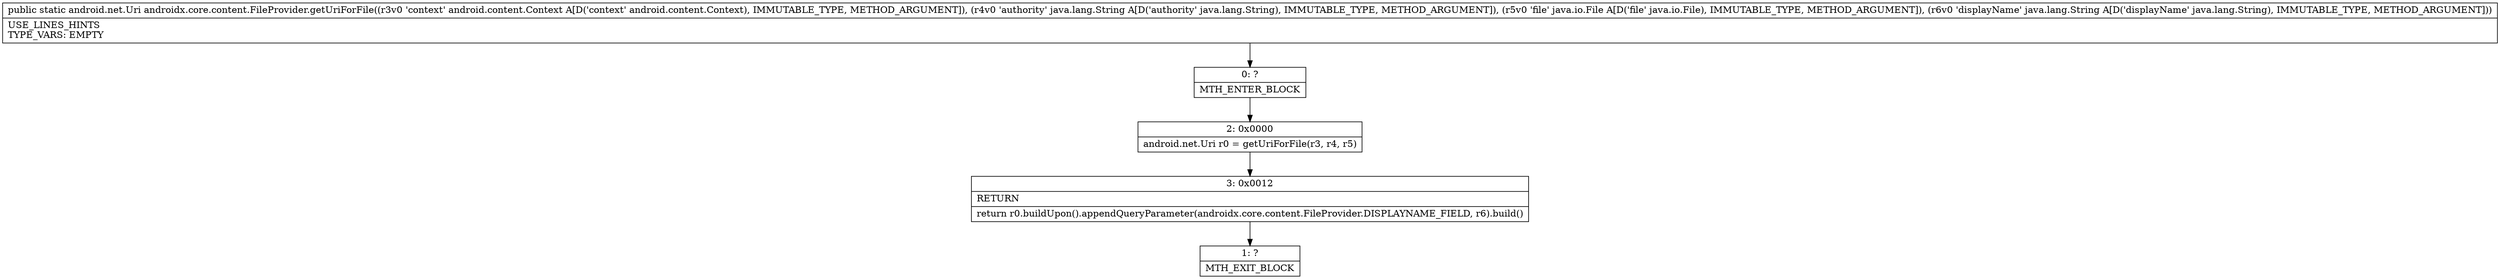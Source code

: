 digraph "CFG forandroidx.core.content.FileProvider.getUriForFile(Landroid\/content\/Context;Ljava\/lang\/String;Ljava\/io\/File;Ljava\/lang\/String;)Landroid\/net\/Uri;" {
Node_0 [shape=record,label="{0\:\ ?|MTH_ENTER_BLOCK\l}"];
Node_2 [shape=record,label="{2\:\ 0x0000|android.net.Uri r0 = getUriForFile(r3, r4, r5)\l}"];
Node_3 [shape=record,label="{3\:\ 0x0012|RETURN\l|return r0.buildUpon().appendQueryParameter(androidx.core.content.FileProvider.DISPLAYNAME_FIELD, r6).build()\l}"];
Node_1 [shape=record,label="{1\:\ ?|MTH_EXIT_BLOCK\l}"];
MethodNode[shape=record,label="{public static android.net.Uri androidx.core.content.FileProvider.getUriForFile((r3v0 'context' android.content.Context A[D('context' android.content.Context), IMMUTABLE_TYPE, METHOD_ARGUMENT]), (r4v0 'authority' java.lang.String A[D('authority' java.lang.String), IMMUTABLE_TYPE, METHOD_ARGUMENT]), (r5v0 'file' java.io.File A[D('file' java.io.File), IMMUTABLE_TYPE, METHOD_ARGUMENT]), (r6v0 'displayName' java.lang.String A[D('displayName' java.lang.String), IMMUTABLE_TYPE, METHOD_ARGUMENT]))  | USE_LINES_HINTS\lTYPE_VARS: EMPTY\l}"];
MethodNode -> Node_0;Node_0 -> Node_2;
Node_2 -> Node_3;
Node_3 -> Node_1;
}

